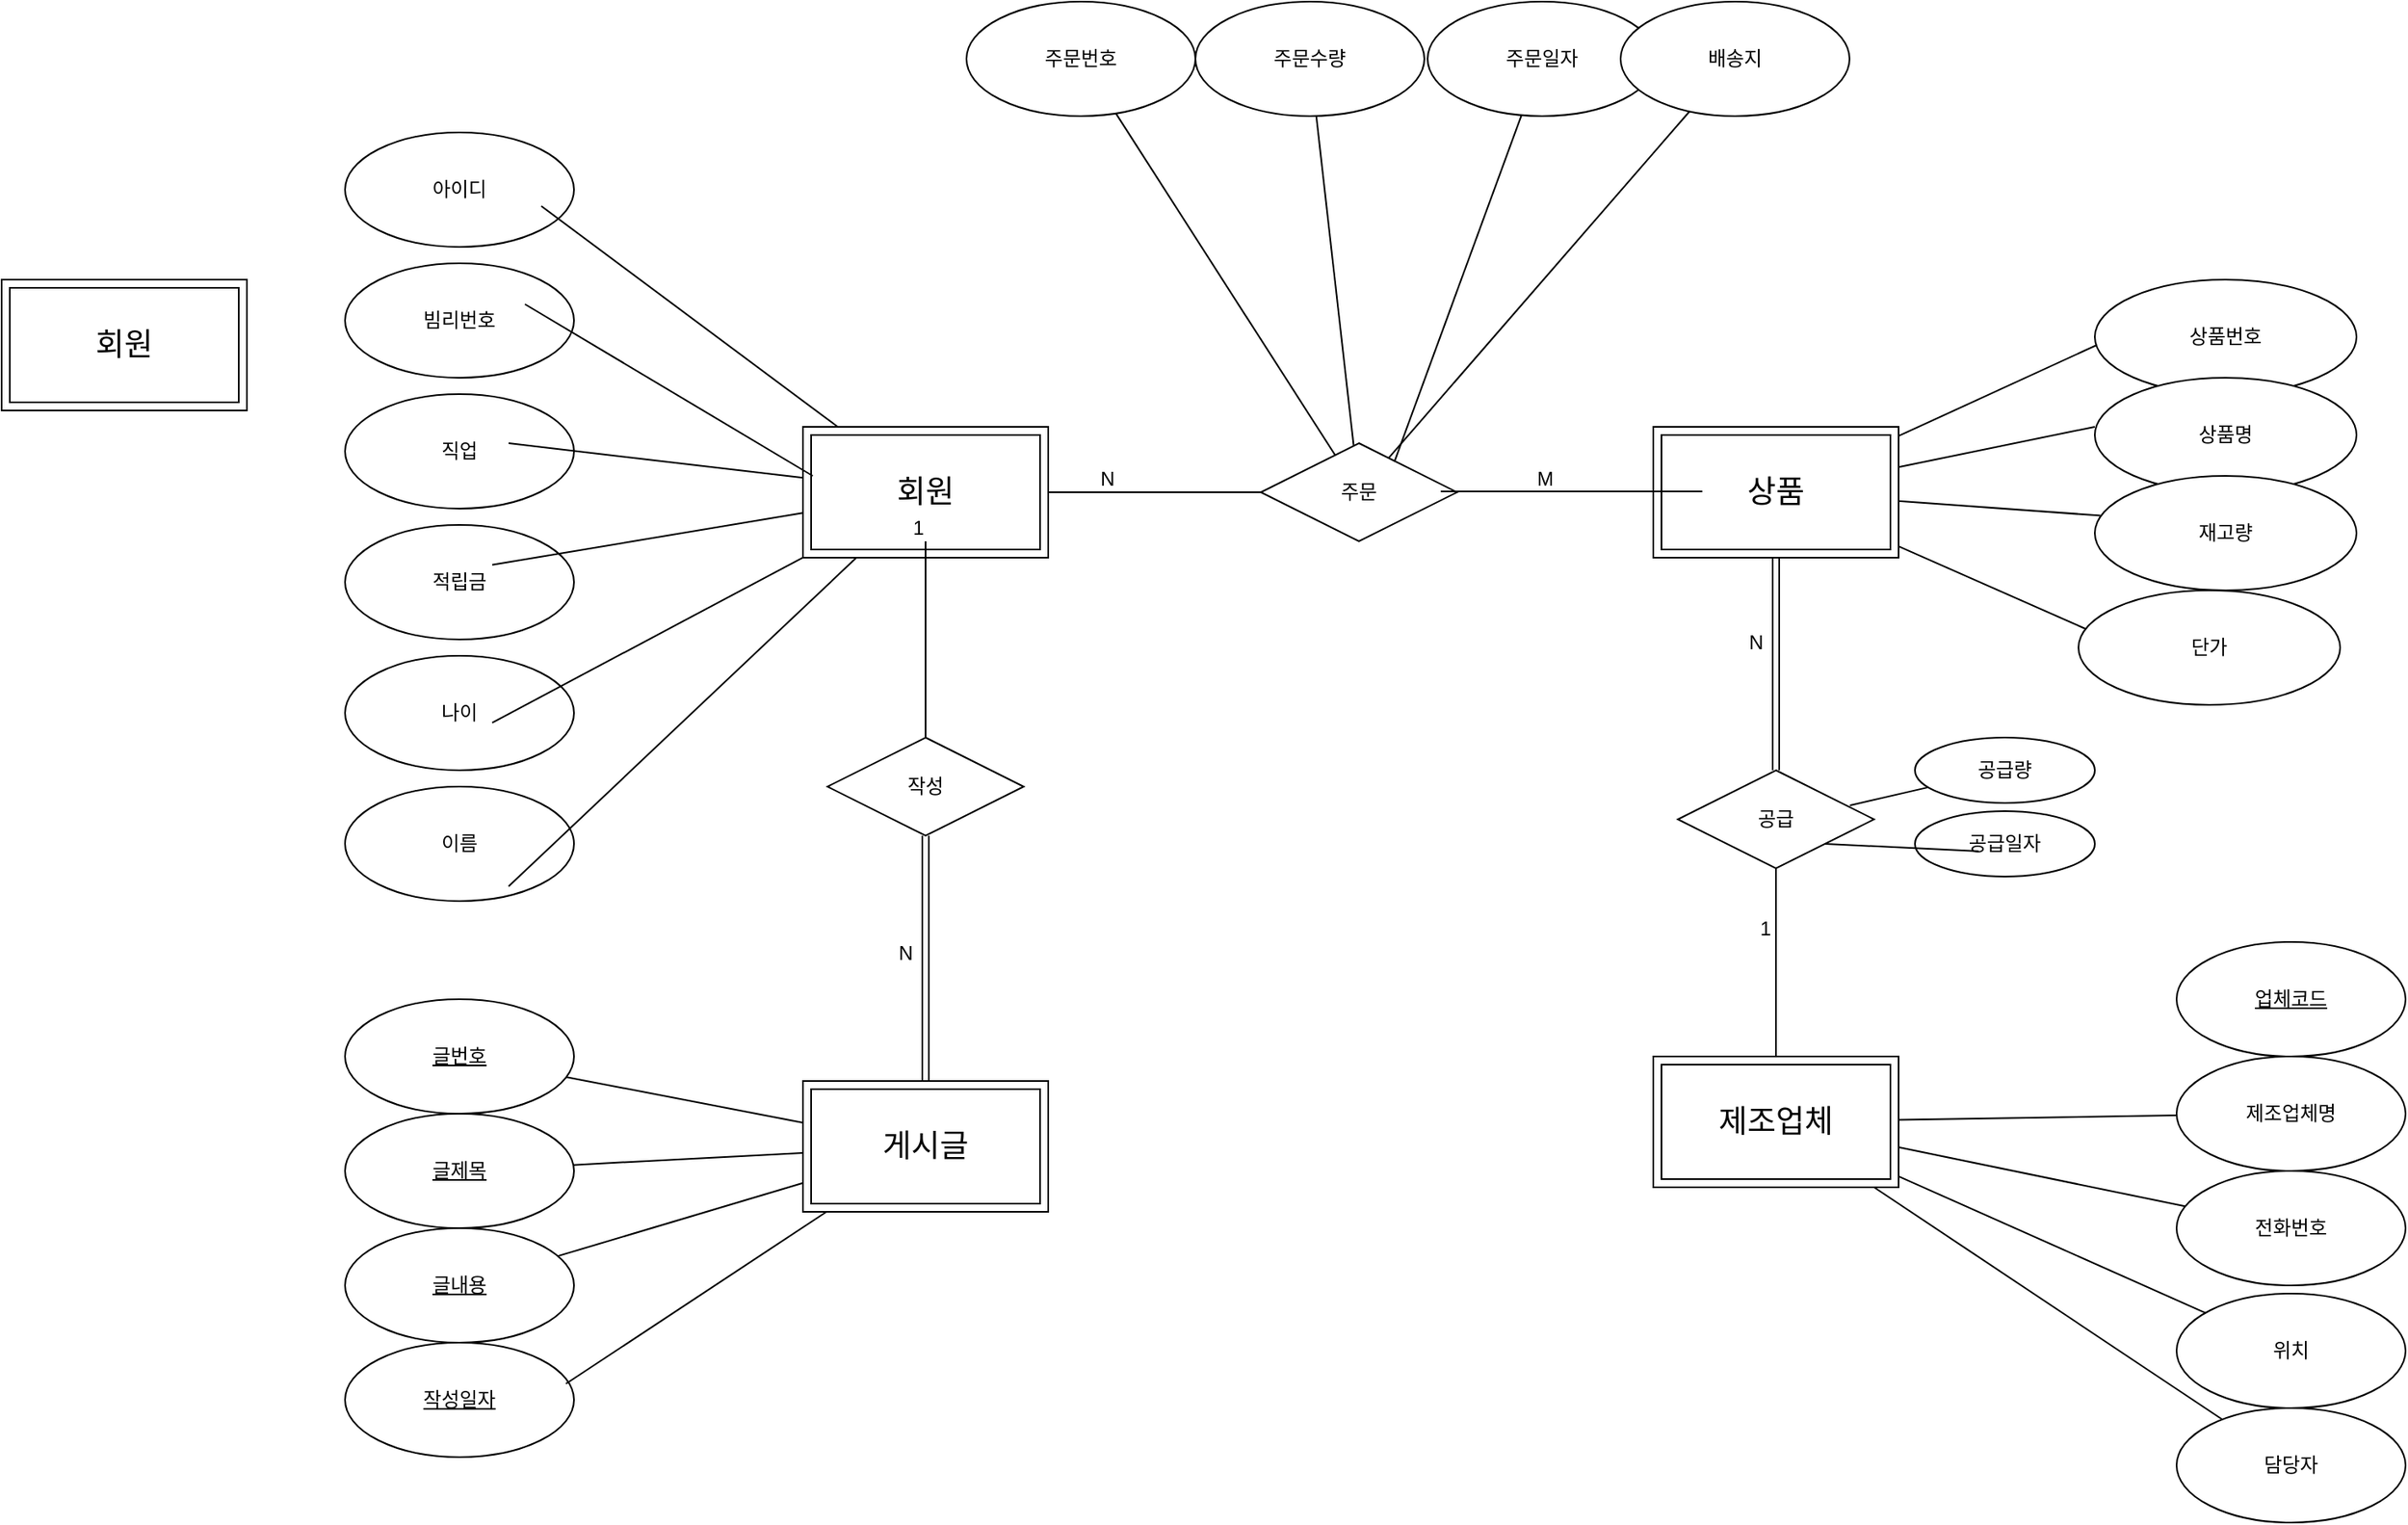 <mxfile version="23.0.2" type="github" pages="2">
  <diagram name="ERD" id="VqliikS8bwRq5gIXhK4Z">
    <mxGraphModel dx="1504" dy="2293" grid="1" gridSize="10" guides="1" tooltips="1" connect="1" arrows="1" fold="1" page="1" pageScale="1" pageWidth="827" pageHeight="1169" math="0" shadow="0">
      <root>
        <mxCell id="0" />
        <mxCell id="1" parent="0" />
        <mxCell id="z5UJz8AwhzJY6U9Kenxw-116" value="&lt;font style=&quot;font-size: 19px;&quot;&gt;회원&lt;/font&gt;" style="shape=ext;margin=3;double=1;whiteSpace=wrap;html=1;align=center;" vertex="1" parent="1">
          <mxGeometry x="190" y="200" width="150" height="80" as="geometry" />
        </mxCell>
        <mxCell id="z5UJz8AwhzJY6U9Kenxw-120" value="아이디" style="ellipse;whiteSpace=wrap;html=1;align=center;" vertex="1" parent="1">
          <mxGeometry x="-90" y="20" width="140" height="70" as="geometry" />
        </mxCell>
        <mxCell id="z5UJz8AwhzJY6U9Kenxw-121" value="빔리번호" style="ellipse;whiteSpace=wrap;html=1;align=center;" vertex="1" parent="1">
          <mxGeometry x="-90" y="100" width="140" height="70" as="geometry" />
        </mxCell>
        <mxCell id="z5UJz8AwhzJY6U9Kenxw-122" value="이름" style="ellipse;whiteSpace=wrap;html=1;align=center;" vertex="1" parent="1">
          <mxGeometry x="-90" y="420" width="140" height="70" as="geometry" />
        </mxCell>
        <mxCell id="z5UJz8AwhzJY6U9Kenxw-123" value="나이" style="ellipse;whiteSpace=wrap;html=1;align=center;" vertex="1" parent="1">
          <mxGeometry x="-90" y="340" width="140" height="70" as="geometry" />
        </mxCell>
        <mxCell id="z5UJz8AwhzJY6U9Kenxw-124" value="직업" style="ellipse;whiteSpace=wrap;html=1;align=center;" vertex="1" parent="1">
          <mxGeometry x="-90" y="180" width="140" height="70" as="geometry" />
        </mxCell>
        <mxCell id="z5UJz8AwhzJY6U9Kenxw-128" value="적립금" style="ellipse;whiteSpace=wrap;html=1;align=center;" vertex="1" parent="1">
          <mxGeometry x="-90" y="260" width="140" height="70" as="geometry" />
        </mxCell>
        <mxCell id="z5UJz8AwhzJY6U9Kenxw-134" value="" style="endArrow=none;html=1;rounded=0;" edge="1" parent="1" source="z5UJz8AwhzJY6U9Kenxw-117">
          <mxGeometry relative="1" as="geometry">
            <mxPoint x="830" y="210" as="sourcePoint" />
            <mxPoint x="992.375" y="144.871" as="targetPoint" />
          </mxGeometry>
        </mxCell>
        <mxCell id="z5UJz8AwhzJY6U9Kenxw-135" value="" style="endArrow=none;html=1;rounded=0;" edge="1" parent="1" source="z5UJz8AwhzJY6U9Kenxw-117">
          <mxGeometry relative="1" as="geometry">
            <mxPoint x="850" y="253.6" as="sourcePoint" />
            <mxPoint x="980" y="200" as="targetPoint" />
          </mxGeometry>
        </mxCell>
        <mxCell id="z5UJz8AwhzJY6U9Kenxw-136" value="" style="endArrow=none;html=1;rounded=0;" edge="1" parent="1" source="z5UJz8AwhzJY6U9Kenxw-117">
          <mxGeometry relative="1" as="geometry">
            <mxPoint x="840" y="280" as="sourcePoint" />
            <mxPoint x="983.366" y="254.277" as="targetPoint" />
          </mxGeometry>
        </mxCell>
        <mxCell id="z5UJz8AwhzJY6U9Kenxw-137" value="" style="endArrow=none;html=1;rounded=0;" edge="1" parent="1" source="z5UJz8AwhzJY6U9Kenxw-117">
          <mxGeometry relative="1" as="geometry">
            <mxPoint x="815" y="390" as="sourcePoint" />
            <mxPoint x="980" y="326" as="targetPoint" />
          </mxGeometry>
        </mxCell>
        <mxCell id="z5UJz8AwhzJY6U9Kenxw-117" value="&lt;font style=&quot;font-size: 19px;&quot;&gt;상품&lt;/font&gt;" style="shape=ext;margin=3;double=1;whiteSpace=wrap;html=1;align=center;" vertex="1" parent="1">
          <mxGeometry x="710" y="200" width="150" height="80" as="geometry" />
        </mxCell>
        <mxCell id="z5UJz8AwhzJY6U9Kenxw-139" value="&lt;font style=&quot;font-size: 19px;&quot;&gt;회원&lt;/font&gt;" style="shape=ext;margin=3;double=1;whiteSpace=wrap;html=1;align=center;" vertex="1" parent="1">
          <mxGeometry x="-300" y="110" width="150" height="80" as="geometry" />
        </mxCell>
        <mxCell id="z5UJz8AwhzJY6U9Kenxw-140" value="" style="endArrow=none;html=1;rounded=0;" edge="1" parent="1" target="z5UJz8AwhzJY6U9Kenxw-116">
          <mxGeometry relative="1" as="geometry">
            <mxPoint x="30" y="65" as="sourcePoint" />
            <mxPoint x="180" y="20" as="targetPoint" />
          </mxGeometry>
        </mxCell>
        <mxCell id="z5UJz8AwhzJY6U9Kenxw-151" value="" style="endArrow=none;html=1;rounded=0;entryX=0.04;entryY=0.375;entryDx=0;entryDy=0;entryPerimeter=0;" edge="1" parent="1" target="z5UJz8AwhzJY6U9Kenxw-116">
          <mxGeometry relative="1" as="geometry">
            <mxPoint x="20" y="125" as="sourcePoint" />
            <mxPoint x="197" y="260" as="targetPoint" />
          </mxGeometry>
        </mxCell>
        <mxCell id="z5UJz8AwhzJY6U9Kenxw-155" value="" style="endArrow=none;html=1;rounded=0;" edge="1" parent="1" target="z5UJz8AwhzJY6U9Kenxw-116">
          <mxGeometry relative="1" as="geometry">
            <mxPoint x="10" y="210" as="sourcePoint" />
            <mxPoint x="186" y="315" as="targetPoint" />
          </mxGeometry>
        </mxCell>
        <mxCell id="z5UJz8AwhzJY6U9Kenxw-156" value="" style="endArrow=none;html=1;rounded=0;" edge="1" parent="1" target="z5UJz8AwhzJY6U9Kenxw-116">
          <mxGeometry relative="1" as="geometry">
            <mxPoint y="284.41" as="sourcePoint" />
            <mxPoint x="180" y="305.41" as="targetPoint" />
          </mxGeometry>
        </mxCell>
        <mxCell id="z5UJz8AwhzJY6U9Kenxw-157" value="" style="endArrow=none;html=1;rounded=0;" edge="1" parent="1" target="z5UJz8AwhzJY6U9Kenxw-116">
          <mxGeometry relative="1" as="geometry">
            <mxPoint y="380.92" as="sourcePoint" />
            <mxPoint x="190" y="349.51" as="targetPoint" />
          </mxGeometry>
        </mxCell>
        <mxCell id="z5UJz8AwhzJY6U9Kenxw-158" value="" style="endArrow=none;html=1;rounded=0;" edge="1" parent="1" target="z5UJz8AwhzJY6U9Kenxw-116">
          <mxGeometry relative="1" as="geometry">
            <mxPoint x="10" y="481.04" as="sourcePoint" />
            <mxPoint x="200" y="380.12" as="targetPoint" />
          </mxGeometry>
        </mxCell>
        <mxCell id="z5UJz8AwhzJY6U9Kenxw-159" value="&lt;span style=&quot;font-size: 19px;&quot;&gt;제조업체&lt;/span&gt;" style="shape=ext;margin=3;double=1;whiteSpace=wrap;html=1;align=center;" vertex="1" parent="1">
          <mxGeometry x="710" y="585" width="150" height="80" as="geometry" />
        </mxCell>
        <mxCell id="z5UJz8AwhzJY6U9Kenxw-164" value="제조업체명" style="ellipse;whiteSpace=wrap;html=1;align=center;" vertex="1" parent="1">
          <mxGeometry x="1030" y="585" width="140" height="70" as="geometry" />
        </mxCell>
        <mxCell id="z5UJz8AwhzJY6U9Kenxw-165" value="전화번호" style="ellipse;whiteSpace=wrap;html=1;align=center;" vertex="1" parent="1">
          <mxGeometry x="1030" y="655" width="140" height="70" as="geometry" />
        </mxCell>
        <mxCell id="z5UJz8AwhzJY6U9Kenxw-166" value="위치&lt;br&gt;" style="ellipse;whiteSpace=wrap;html=1;align=center;" vertex="1" parent="1">
          <mxGeometry x="1030" y="730" width="140" height="70" as="geometry" />
        </mxCell>
        <mxCell id="z5UJz8AwhzJY6U9Kenxw-167" value="담당자&lt;br&gt;" style="ellipse;whiteSpace=wrap;html=1;align=center;" vertex="1" parent="1">
          <mxGeometry x="1030" y="800" width="140" height="70" as="geometry" />
        </mxCell>
        <mxCell id="z5UJz8AwhzJY6U9Kenxw-168" value="글번호" style="ellipse;whiteSpace=wrap;html=1;align=center;fontStyle=4;" vertex="1" parent="1">
          <mxGeometry x="-90" y="550" width="140" height="70" as="geometry" />
        </mxCell>
        <mxCell id="z5UJz8AwhzJY6U9Kenxw-169" value="글제목" style="ellipse;whiteSpace=wrap;html=1;align=center;fontStyle=4;" vertex="1" parent="1">
          <mxGeometry x="-90" y="620" width="140" height="70" as="geometry" />
        </mxCell>
        <mxCell id="z5UJz8AwhzJY6U9Kenxw-170" value="글내용" style="ellipse;whiteSpace=wrap;html=1;align=center;fontStyle=4;" vertex="1" parent="1">
          <mxGeometry x="-90" y="690" width="140" height="70" as="geometry" />
        </mxCell>
        <mxCell id="z5UJz8AwhzJY6U9Kenxw-171" value="작성일자" style="ellipse;whiteSpace=wrap;html=1;align=center;fontStyle=4;" vertex="1" parent="1">
          <mxGeometry x="-90" y="760" width="140" height="70" as="geometry" />
        </mxCell>
        <mxCell id="z5UJz8AwhzJY6U9Kenxw-172" value="" style="endArrow=none;html=1;rounded=0;" edge="1" parent="1" source="z5UJz8AwhzJY6U9Kenxw-162" target="z5UJz8AwhzJY6U9Kenxw-168">
          <mxGeometry relative="1" as="geometry">
            <mxPoint x="350" y="660" as="sourcePoint" />
            <mxPoint x="510" y="660" as="targetPoint" />
          </mxGeometry>
        </mxCell>
        <mxCell id="z5UJz8AwhzJY6U9Kenxw-173" value="" style="endArrow=none;html=1;rounded=0;" edge="1" parent="1" source="z5UJz8AwhzJY6U9Kenxw-162" target="z5UJz8AwhzJY6U9Kenxw-169">
          <mxGeometry relative="1" as="geometry">
            <mxPoint x="350" y="689.24" as="sourcePoint" />
            <mxPoint x="533" y="590.24" as="targetPoint" />
          </mxGeometry>
        </mxCell>
        <mxCell id="z5UJz8AwhzJY6U9Kenxw-174" value="" style="endArrow=none;html=1;rounded=0;" edge="1" parent="1" source="z5UJz8AwhzJY6U9Kenxw-162" target="z5UJz8AwhzJY6U9Kenxw-170">
          <mxGeometry relative="1" as="geometry">
            <mxPoint x="360" y="680" as="sourcePoint" />
            <mxPoint x="520" y="680" as="targetPoint" />
          </mxGeometry>
        </mxCell>
        <mxCell id="z5UJz8AwhzJY6U9Kenxw-175" value="" style="endArrow=none;html=1;rounded=0;entryX=0.965;entryY=0.359;entryDx=0;entryDy=0;entryPerimeter=0;" edge="1" parent="1" source="z5UJz8AwhzJY6U9Kenxw-162" target="z5UJz8AwhzJY6U9Kenxw-171">
          <mxGeometry relative="1" as="geometry">
            <mxPoint x="360" y="690" as="sourcePoint" />
            <mxPoint x="530" y="740" as="targetPoint" />
          </mxGeometry>
        </mxCell>
        <mxCell id="z5UJz8AwhzJY6U9Kenxw-162" value="&lt;span style=&quot;font-size: 19px;&quot;&gt;게시글&lt;/span&gt;" style="shape=ext;margin=3;double=1;whiteSpace=wrap;html=1;align=center;" vertex="1" parent="1">
          <mxGeometry x="190" y="600" width="150" height="80" as="geometry" />
        </mxCell>
        <mxCell id="z5UJz8AwhzJY6U9Kenxw-177" value="" style="endArrow=none;html=1;rounded=0;" edge="1" parent="1" source="z5UJz8AwhzJY6U9Kenxw-164" target="z5UJz8AwhzJY6U9Kenxw-159">
          <mxGeometry relative="1" as="geometry">
            <mxPoint x="548" y="610" as="sourcePoint" />
            <mxPoint x="708" y="610" as="targetPoint" />
          </mxGeometry>
        </mxCell>
        <mxCell id="z5UJz8AwhzJY6U9Kenxw-178" value="" style="endArrow=none;html=1;rounded=0;" edge="1" parent="1" source="z5UJz8AwhzJY6U9Kenxw-165" target="z5UJz8AwhzJY6U9Kenxw-159">
          <mxGeometry relative="1" as="geometry">
            <mxPoint x="548" y="670" as="sourcePoint" />
            <mxPoint x="708" y="704" as="targetPoint" />
          </mxGeometry>
        </mxCell>
        <mxCell id="z5UJz8AwhzJY6U9Kenxw-179" value="" style="endArrow=none;html=1;rounded=0;" edge="1" parent="1" source="z5UJz8AwhzJY6U9Kenxw-166" target="z5UJz8AwhzJY6U9Kenxw-159">
          <mxGeometry relative="1" as="geometry">
            <mxPoint x="538" y="736" as="sourcePoint" />
            <mxPoint x="698" y="770" as="targetPoint" />
          </mxGeometry>
        </mxCell>
        <mxCell id="z5UJz8AwhzJY6U9Kenxw-180" value="" style="endArrow=none;html=1;rounded=0;" edge="1" parent="1" source="z5UJz8AwhzJY6U9Kenxw-167" target="z5UJz8AwhzJY6U9Kenxw-159">
          <mxGeometry relative="1" as="geometry">
            <mxPoint x="538" y="808" as="sourcePoint" />
            <mxPoint x="698" y="842" as="targetPoint" />
          </mxGeometry>
        </mxCell>
        <mxCell id="z5UJz8AwhzJY6U9Kenxw-185" value="업체코드" style="ellipse;whiteSpace=wrap;html=1;align=center;fontStyle=4;" vertex="1" parent="1">
          <mxGeometry x="1030" y="515" width="140" height="70" as="geometry" />
        </mxCell>
        <mxCell id="z5UJz8AwhzJY6U9Kenxw-186" value="상품번호" style="ellipse;whiteSpace=wrap;html=1;align=center;" vertex="1" parent="1">
          <mxGeometry x="980" y="110" width="160" height="70" as="geometry" />
        </mxCell>
        <mxCell id="z5UJz8AwhzJY6U9Kenxw-187" value="상품명" style="ellipse;whiteSpace=wrap;html=1;align=center;" vertex="1" parent="1">
          <mxGeometry x="980" y="170" width="160" height="70" as="geometry" />
        </mxCell>
        <mxCell id="z5UJz8AwhzJY6U9Kenxw-188" value="재고량" style="ellipse;whiteSpace=wrap;html=1;align=center;" vertex="1" parent="1">
          <mxGeometry x="980" y="230" width="160" height="70" as="geometry" />
        </mxCell>
        <mxCell id="z5UJz8AwhzJY6U9Kenxw-189" value="단가&lt;br&gt;" style="ellipse;whiteSpace=wrap;html=1;align=center;" vertex="1" parent="1">
          <mxGeometry x="970" y="300" width="160" height="70" as="geometry" />
        </mxCell>
        <mxCell id="z5UJz8AwhzJY6U9Kenxw-190" value="주문" style="shape=rhombus;perimeter=rhombusPerimeter;whiteSpace=wrap;html=1;align=center;" vertex="1" parent="1">
          <mxGeometry x="470" y="210" width="120" height="60" as="geometry" />
        </mxCell>
        <mxCell id="z5UJz8AwhzJY6U9Kenxw-197" value="" style="endArrow=none;html=1;rounded=0;" edge="1" parent="1">
          <mxGeometry relative="1" as="geometry">
            <mxPoint x="580" y="239.47" as="sourcePoint" />
            <mxPoint x="740" y="239.47" as="targetPoint" />
          </mxGeometry>
        </mxCell>
        <mxCell id="z5UJz8AwhzJY6U9Kenxw-198" value="M" style="resizable=0;html=1;whiteSpace=wrap;align=right;verticalAlign=bottom;" connectable="0" vertex="1" parent="z5UJz8AwhzJY6U9Kenxw-197">
          <mxGeometry x="1" relative="1" as="geometry">
            <mxPoint x="-90" y="1" as="offset" />
          </mxGeometry>
        </mxCell>
        <mxCell id="z5UJz8AwhzJY6U9Kenxw-199" value="" style="endArrow=none;html=1;rounded=0;" edge="1" parent="1" target="z5UJz8AwhzJY6U9Kenxw-190">
          <mxGeometry relative="1" as="geometry">
            <mxPoint x="340" y="240" as="sourcePoint" />
            <mxPoint x="500" y="240" as="targetPoint" />
          </mxGeometry>
        </mxCell>
        <mxCell id="z5UJz8AwhzJY6U9Kenxw-200" value="N" style="resizable=0;html=1;whiteSpace=wrap;align=left;verticalAlign=bottom;" connectable="0" vertex="1" parent="z5UJz8AwhzJY6U9Kenxw-199">
          <mxGeometry x="-1" relative="1" as="geometry">
            <mxPoint x="30" as="offset" />
          </mxGeometry>
        </mxCell>
        <mxCell id="z5UJz8AwhzJY6U9Kenxw-204" value="공급" style="shape=rhombus;perimeter=rhombusPerimeter;whiteSpace=wrap;html=1;align=center;" vertex="1" parent="1">
          <mxGeometry x="725" y="410" width="120" height="60" as="geometry" />
        </mxCell>
        <mxCell id="z5UJz8AwhzJY6U9Kenxw-209" value="" style="endArrow=none;html=1;rounded=0;entryX=0.5;entryY=0;entryDx=0;entryDy=0;exitX=0.5;exitY=1;exitDx=0;exitDy=0;" edge="1" parent="1" source="z5UJz8AwhzJY6U9Kenxw-204" target="z5UJz8AwhzJY6U9Kenxw-159">
          <mxGeometry relative="1" as="geometry">
            <mxPoint x="730" y="510" as="sourcePoint" />
            <mxPoint x="890" y="510" as="targetPoint" />
          </mxGeometry>
        </mxCell>
        <mxCell id="z5UJz8AwhzJY6U9Kenxw-210" value="1" style="resizable=0;html=1;whiteSpace=wrap;align=right;verticalAlign=bottom;" connectable="0" vertex="1" parent="z5UJz8AwhzJY6U9Kenxw-209">
          <mxGeometry x="1" relative="1" as="geometry">
            <mxPoint x="-2" y="-70" as="offset" />
          </mxGeometry>
        </mxCell>
        <mxCell id="z5UJz8AwhzJY6U9Kenxw-211" value="공급량" style="ellipse;whiteSpace=wrap;html=1;align=center;" vertex="1" parent="1">
          <mxGeometry x="870" y="390" width="110" height="40" as="geometry" />
        </mxCell>
        <mxCell id="z5UJz8AwhzJY6U9Kenxw-213" value="공급일자" style="ellipse;whiteSpace=wrap;html=1;align=center;" vertex="1" parent="1">
          <mxGeometry x="870" y="435" width="110" height="40" as="geometry" />
        </mxCell>
        <mxCell id="z5UJz8AwhzJY6U9Kenxw-215" value="" style="endArrow=none;html=1;rounded=0;exitX=0.877;exitY=0.358;exitDx=0;exitDy=0;exitPerimeter=0;" edge="1" parent="1" source="z5UJz8AwhzJY6U9Kenxw-204" target="z5UJz8AwhzJY6U9Kenxw-211">
          <mxGeometry relative="1" as="geometry">
            <mxPoint x="810" y="428.46" as="sourcePoint" />
            <mxPoint x="970" y="428.46" as="targetPoint" />
          </mxGeometry>
        </mxCell>
        <mxCell id="z5UJz8AwhzJY6U9Kenxw-216" value="" style="endArrow=none;html=1;rounded=0;exitX=1;exitY=1;exitDx=0;exitDy=0;" edge="1" parent="1" source="z5UJz8AwhzJY6U9Kenxw-204">
          <mxGeometry relative="1" as="geometry">
            <mxPoint x="845" y="470" as="sourcePoint" />
            <mxPoint x="909" y="459.54" as="targetPoint" />
          </mxGeometry>
        </mxCell>
        <mxCell id="z5UJz8AwhzJY6U9Kenxw-217" value="주문번호" style="ellipse;whiteSpace=wrap;html=1;align=center;" vertex="1" parent="1">
          <mxGeometry x="290" y="-60" width="140" height="70" as="geometry" />
        </mxCell>
        <mxCell id="z5UJz8AwhzJY6U9Kenxw-218" value="주문일자" style="ellipse;whiteSpace=wrap;html=1;align=center;" vertex="1" parent="1">
          <mxGeometry x="572" y="-60" width="140" height="70" as="geometry" />
        </mxCell>
        <mxCell id="z5UJz8AwhzJY6U9Kenxw-219" value="주문수량" style="ellipse;whiteSpace=wrap;html=1;align=center;" vertex="1" parent="1">
          <mxGeometry x="430" y="-60" width="140" height="70" as="geometry" />
        </mxCell>
        <mxCell id="z5UJz8AwhzJY6U9Kenxw-220" value="배송지" style="ellipse;whiteSpace=wrap;html=1;align=center;" vertex="1" parent="1">
          <mxGeometry x="690" y="-60" width="140" height="70" as="geometry" />
        </mxCell>
        <mxCell id="z5UJz8AwhzJY6U9Kenxw-221" value="작성" style="shape=rhombus;perimeter=rhombusPerimeter;whiteSpace=wrap;html=1;align=center;" vertex="1" parent="1">
          <mxGeometry x="205" y="390" width="120" height="60" as="geometry" />
        </mxCell>
        <mxCell id="z5UJz8AwhzJY6U9Kenxw-222" value="" style="endArrow=none;html=1;rounded=0;exitX=0.5;exitY=0;exitDx=0;exitDy=0;" edge="1" parent="1" source="z5UJz8AwhzJY6U9Kenxw-221">
          <mxGeometry relative="1" as="geometry">
            <mxPoint x="230" y="350" as="sourcePoint" />
            <mxPoint x="265" y="270" as="targetPoint" />
          </mxGeometry>
        </mxCell>
        <mxCell id="z5UJz8AwhzJY6U9Kenxw-223" value="1" style="resizable=0;html=1;whiteSpace=wrap;align=right;verticalAlign=bottom;" connectable="0" vertex="1" parent="z5UJz8AwhzJY6U9Kenxw-222">
          <mxGeometry x="1" relative="1" as="geometry" />
        </mxCell>
        <mxCell id="z5UJz8AwhzJY6U9Kenxw-226" value="" style="endArrow=none;html=1;rounded=0;" edge="1" parent="1" source="z5UJz8AwhzJY6U9Kenxw-217" target="z5UJz8AwhzJY6U9Kenxw-190">
          <mxGeometry relative="1" as="geometry">
            <mxPoint x="370" y="100" as="sourcePoint" />
            <mxPoint x="530" y="100" as="targetPoint" />
          </mxGeometry>
        </mxCell>
        <mxCell id="z5UJz8AwhzJY6U9Kenxw-227" value="" style="endArrow=none;html=1;rounded=0;" edge="1" parent="1" source="z5UJz8AwhzJY6U9Kenxw-219" target="z5UJz8AwhzJY6U9Kenxw-190">
          <mxGeometry relative="1" as="geometry">
            <mxPoint x="469.69" y="-19.29" as="sourcePoint" />
            <mxPoint x="603.69" y="189.71" as="targetPoint" />
          </mxGeometry>
        </mxCell>
        <mxCell id="z5UJz8AwhzJY6U9Kenxw-228" value="" style="endArrow=none;html=1;rounded=0;" edge="1" parent="1" source="z5UJz8AwhzJY6U9Kenxw-220" target="z5UJz8AwhzJY6U9Kenxw-190">
          <mxGeometry relative="1" as="geometry">
            <mxPoint x="770" y="90" as="sourcePoint" />
            <mxPoint x="579.25" y="235.46" as="targetPoint" />
          </mxGeometry>
        </mxCell>
        <mxCell id="z5UJz8AwhzJY6U9Kenxw-229" value="" style="endArrow=none;html=1;rounded=0;entryX=0.681;entryY=0.188;entryDx=0;entryDy=0;entryPerimeter=0;" edge="1" parent="1" source="z5UJz8AwhzJY6U9Kenxw-218" target="z5UJz8AwhzJY6U9Kenxw-190">
          <mxGeometry relative="1" as="geometry">
            <mxPoint x="689.9" y="-0.07" as="sourcePoint" />
            <mxPoint x="532.15" y="227.39" as="targetPoint" />
          </mxGeometry>
        </mxCell>
        <mxCell id="AXWyT_vALyjWlIUTsa4c-1" value="" style="shape=link;html=1;rounded=0;" edge="1" parent="1" source="z5UJz8AwhzJY6U9Kenxw-117" target="z5UJz8AwhzJY6U9Kenxw-204">
          <mxGeometry relative="1" as="geometry">
            <mxPoint x="650" y="330" as="sourcePoint" />
            <mxPoint x="810" y="330" as="targetPoint" />
          </mxGeometry>
        </mxCell>
        <mxCell id="AXWyT_vALyjWlIUTsa4c-2" value="N&amp;nbsp;&amp;nbsp;" style="resizable=0;html=1;whiteSpace=wrap;align=right;verticalAlign=bottom;" connectable="0" vertex="1" parent="AXWyT_vALyjWlIUTsa4c-1">
          <mxGeometry x="1" relative="1" as="geometry">
            <mxPoint y="-70" as="offset" />
          </mxGeometry>
        </mxCell>
        <mxCell id="AXWyT_vALyjWlIUTsa4c-5" value="" style="shape=link;html=1;rounded=0;" edge="1" parent="1" source="z5UJz8AwhzJY6U9Kenxw-221" target="z5UJz8AwhzJY6U9Kenxw-162">
          <mxGeometry relative="1" as="geometry">
            <mxPoint x="263.89" y="455" as="sourcePoint" />
            <mxPoint x="263.89" y="585" as="targetPoint" />
          </mxGeometry>
        </mxCell>
        <mxCell id="AXWyT_vALyjWlIUTsa4c-6" value="N&amp;nbsp;&amp;nbsp;" style="resizable=0;html=1;whiteSpace=wrap;align=right;verticalAlign=bottom;" connectable="0" vertex="1" parent="AXWyT_vALyjWlIUTsa4c-5">
          <mxGeometry x="1" relative="1" as="geometry">
            <mxPoint y="-70" as="offset" />
          </mxGeometry>
        </mxCell>
      </root>
    </mxGraphModel>
  </diagram>
  <diagram id="86u1CYUVSL2FYfkxUjRs" name="릴레이션">
    <mxGraphModel dx="271" dy="450" grid="1" gridSize="10" guides="1" tooltips="1" connect="1" arrows="1" fold="1" page="1" pageScale="1" pageWidth="827" pageHeight="1169" math="0" shadow="0">
      <root>
        <mxCell id="0" />
        <mxCell id="1" parent="0" />
        <mxCell id="Q_QRuEn9IKRpSnl8Glsq-1" value="회원" style="shape=table;startSize=30;container=1;collapsible=1;childLayout=tableLayout;fixedRows=1;rowLines=0;fontStyle=1;align=center;resizeLast=1;html=1;whiteSpace=wrap;" vertex="1" parent="1">
          <mxGeometry x="120" y="210" width="180" height="240" as="geometry" />
        </mxCell>
        <mxCell id="Q_QRuEn9IKRpSnl8Glsq-2" value="" style="shape=tableRow;horizontal=0;startSize=0;swimlaneHead=0;swimlaneBody=0;fillColor=none;collapsible=0;dropTarget=0;points=[[0,0.5],[1,0.5]];portConstraint=eastwest;top=0;left=0;right=0;bottom=0;html=1;" vertex="1" parent="Q_QRuEn9IKRpSnl8Glsq-1">
          <mxGeometry y="30" width="180" height="30" as="geometry" />
        </mxCell>
        <mxCell id="Q_QRuEn9IKRpSnl8Glsq-3" value="PK" style="shape=partialRectangle;connectable=0;fillColor=none;top=0;left=0;bottom=0;right=0;fontStyle=1;overflow=hidden;html=1;whiteSpace=wrap;" vertex="1" parent="Q_QRuEn9IKRpSnl8Glsq-2">
          <mxGeometry width="60" height="30" as="geometry">
            <mxRectangle width="60" height="30" as="alternateBounds" />
          </mxGeometry>
        </mxCell>
        <mxCell id="Q_QRuEn9IKRpSnl8Glsq-4" value="아이디" style="shape=partialRectangle;connectable=0;fillColor=none;top=0;left=0;bottom=0;right=0;align=left;spacingLeft=6;fontStyle=5;overflow=hidden;html=1;whiteSpace=wrap;" vertex="1" parent="Q_QRuEn9IKRpSnl8Glsq-2">
          <mxGeometry x="60" width="120" height="30" as="geometry">
            <mxRectangle width="120" height="30" as="alternateBounds" />
          </mxGeometry>
        </mxCell>
        <mxCell id="Q_QRuEn9IKRpSnl8Glsq-8" value="" style="shape=tableRow;horizontal=0;startSize=0;swimlaneHead=0;swimlaneBody=0;fillColor=none;collapsible=0;dropTarget=0;points=[[0,0.5],[1,0.5]];portConstraint=eastwest;top=0;left=0;right=0;bottom=0;html=1;" vertex="1" parent="Q_QRuEn9IKRpSnl8Glsq-1">
          <mxGeometry y="60" width="180" height="30" as="geometry" />
        </mxCell>
        <mxCell id="Q_QRuEn9IKRpSnl8Glsq-9" value="" style="shape=partialRectangle;connectable=0;fillColor=none;top=0;left=0;bottom=0;right=0;editable=1;overflow=hidden;html=1;whiteSpace=wrap;" vertex="1" parent="Q_QRuEn9IKRpSnl8Glsq-8">
          <mxGeometry width="60" height="30" as="geometry">
            <mxRectangle width="60" height="30" as="alternateBounds" />
          </mxGeometry>
        </mxCell>
        <mxCell id="Q_QRuEn9IKRpSnl8Glsq-10" value="비밀번호" style="shape=partialRectangle;connectable=0;fillColor=none;top=0;left=0;bottom=0;right=0;align=left;spacingLeft=6;overflow=hidden;html=1;whiteSpace=wrap;" vertex="1" parent="Q_QRuEn9IKRpSnl8Glsq-8">
          <mxGeometry x="60" width="120" height="30" as="geometry">
            <mxRectangle width="120" height="30" as="alternateBounds" />
          </mxGeometry>
        </mxCell>
        <mxCell id="Q_QRuEn9IKRpSnl8Glsq-11" value="" style="shape=tableRow;horizontal=0;startSize=0;swimlaneHead=0;swimlaneBody=0;fillColor=none;collapsible=0;dropTarget=0;points=[[0,0.5],[1,0.5]];portConstraint=eastwest;top=0;left=0;right=0;bottom=0;html=1;" vertex="1" parent="Q_QRuEn9IKRpSnl8Glsq-1">
          <mxGeometry y="90" width="180" height="30" as="geometry" />
        </mxCell>
        <mxCell id="Q_QRuEn9IKRpSnl8Glsq-12" value="" style="shape=partialRectangle;connectable=0;fillColor=none;top=0;left=0;bottom=0;right=0;editable=1;overflow=hidden;html=1;whiteSpace=wrap;" vertex="1" parent="Q_QRuEn9IKRpSnl8Glsq-11">
          <mxGeometry width="60" height="30" as="geometry">
            <mxRectangle width="60" height="30" as="alternateBounds" />
          </mxGeometry>
        </mxCell>
        <mxCell id="Q_QRuEn9IKRpSnl8Glsq-13" value="이름" style="shape=partialRectangle;connectable=0;fillColor=none;top=0;left=0;bottom=0;right=0;align=left;spacingLeft=6;overflow=hidden;html=1;whiteSpace=wrap;" vertex="1" parent="Q_QRuEn9IKRpSnl8Glsq-11">
          <mxGeometry x="60" width="120" height="30" as="geometry">
            <mxRectangle width="120" height="30" as="alternateBounds" />
          </mxGeometry>
        </mxCell>
        <mxCell id="Q_QRuEn9IKRpSnl8Glsq-14" value="" style="shape=tableRow;horizontal=0;startSize=0;swimlaneHead=0;swimlaneBody=0;fillColor=none;collapsible=0;dropTarget=0;points=[[0,0.5],[1,0.5]];portConstraint=eastwest;top=0;left=0;right=0;bottom=0;html=1;" vertex="1" parent="Q_QRuEn9IKRpSnl8Glsq-1">
          <mxGeometry y="120" width="180" height="30" as="geometry" />
        </mxCell>
        <mxCell id="Q_QRuEn9IKRpSnl8Glsq-15" value="" style="shape=partialRectangle;connectable=0;fillColor=none;top=0;left=0;bottom=0;right=0;editable=1;overflow=hidden;html=1;whiteSpace=wrap;" vertex="1" parent="Q_QRuEn9IKRpSnl8Glsq-14">
          <mxGeometry width="60" height="30" as="geometry">
            <mxRectangle width="60" height="30" as="alternateBounds" />
          </mxGeometry>
        </mxCell>
        <mxCell id="Q_QRuEn9IKRpSnl8Glsq-16" value="나이" style="shape=partialRectangle;connectable=0;fillColor=none;top=0;left=0;bottom=0;right=0;align=left;spacingLeft=6;overflow=hidden;html=1;whiteSpace=wrap;" vertex="1" parent="Q_QRuEn9IKRpSnl8Glsq-14">
          <mxGeometry x="60" width="120" height="30" as="geometry">
            <mxRectangle width="120" height="30" as="alternateBounds" />
          </mxGeometry>
        </mxCell>
        <mxCell id="Q_QRuEn9IKRpSnl8Glsq-17" value="" style="shape=tableRow;horizontal=0;startSize=0;swimlaneHead=0;swimlaneBody=0;fillColor=none;collapsible=0;dropTarget=0;points=[[0,0.5],[1,0.5]];portConstraint=eastwest;top=0;left=0;right=0;bottom=0;html=1;" vertex="1" parent="Q_QRuEn9IKRpSnl8Glsq-1">
          <mxGeometry y="150" width="180" height="30" as="geometry" />
        </mxCell>
        <mxCell id="Q_QRuEn9IKRpSnl8Glsq-18" value="" style="shape=partialRectangle;connectable=0;fillColor=none;top=0;left=0;bottom=0;right=0;editable=1;overflow=hidden;html=1;whiteSpace=wrap;" vertex="1" parent="Q_QRuEn9IKRpSnl8Glsq-17">
          <mxGeometry width="60" height="30" as="geometry">
            <mxRectangle width="60" height="30" as="alternateBounds" />
          </mxGeometry>
        </mxCell>
        <mxCell id="Q_QRuEn9IKRpSnl8Glsq-19" value="직업" style="shape=partialRectangle;connectable=0;fillColor=none;top=0;left=0;bottom=0;right=0;align=left;spacingLeft=6;overflow=hidden;html=1;whiteSpace=wrap;" vertex="1" parent="Q_QRuEn9IKRpSnl8Glsq-17">
          <mxGeometry x="60" width="120" height="30" as="geometry">
            <mxRectangle width="120" height="30" as="alternateBounds" />
          </mxGeometry>
        </mxCell>
        <mxCell id="Q_QRuEn9IKRpSnl8Glsq-20" value="" style="shape=tableRow;horizontal=0;startSize=0;swimlaneHead=0;swimlaneBody=0;fillColor=none;collapsible=0;dropTarget=0;points=[[0,0.5],[1,0.5]];portConstraint=eastwest;top=0;left=0;right=0;bottom=0;html=1;" vertex="1" parent="Q_QRuEn9IKRpSnl8Glsq-1">
          <mxGeometry y="180" width="180" height="30" as="geometry" />
        </mxCell>
        <mxCell id="Q_QRuEn9IKRpSnl8Glsq-21" value="" style="shape=partialRectangle;connectable=0;fillColor=none;top=0;left=0;bottom=0;right=0;editable=1;overflow=hidden;html=1;whiteSpace=wrap;" vertex="1" parent="Q_QRuEn9IKRpSnl8Glsq-20">
          <mxGeometry width="60" height="30" as="geometry">
            <mxRectangle width="60" height="30" as="alternateBounds" />
          </mxGeometry>
        </mxCell>
        <mxCell id="Q_QRuEn9IKRpSnl8Glsq-22" value="등급" style="shape=partialRectangle;connectable=0;fillColor=none;top=0;left=0;bottom=0;right=0;align=left;spacingLeft=6;overflow=hidden;html=1;whiteSpace=wrap;" vertex="1" parent="Q_QRuEn9IKRpSnl8Glsq-20">
          <mxGeometry x="60" width="120" height="30" as="geometry">
            <mxRectangle width="120" height="30" as="alternateBounds" />
          </mxGeometry>
        </mxCell>
        <mxCell id="Q_QRuEn9IKRpSnl8Glsq-23" value="" style="shape=tableRow;horizontal=0;startSize=0;swimlaneHead=0;swimlaneBody=0;fillColor=none;collapsible=0;dropTarget=0;points=[[0,0.5],[1,0.5]];portConstraint=eastwest;top=0;left=0;right=0;bottom=0;html=1;" vertex="1" parent="Q_QRuEn9IKRpSnl8Glsq-1">
          <mxGeometry y="210" width="180" height="30" as="geometry" />
        </mxCell>
        <mxCell id="Q_QRuEn9IKRpSnl8Glsq-24" value="" style="shape=partialRectangle;connectable=0;fillColor=none;top=0;left=0;bottom=0;right=0;editable=1;overflow=hidden;html=1;whiteSpace=wrap;" vertex="1" parent="Q_QRuEn9IKRpSnl8Glsq-23">
          <mxGeometry width="60" height="30" as="geometry">
            <mxRectangle width="60" height="30" as="alternateBounds" />
          </mxGeometry>
        </mxCell>
        <mxCell id="Q_QRuEn9IKRpSnl8Glsq-25" value="적립금" style="shape=partialRectangle;connectable=0;fillColor=none;top=0;left=0;bottom=0;right=0;align=left;spacingLeft=6;overflow=hidden;html=1;whiteSpace=wrap;" vertex="1" parent="Q_QRuEn9IKRpSnl8Glsq-23">
          <mxGeometry x="60" width="120" height="30" as="geometry">
            <mxRectangle width="120" height="30" as="alternateBounds" />
          </mxGeometry>
        </mxCell>
        <mxCell id="Q_QRuEn9IKRpSnl8Glsq-48" value="게시글" style="shape=table;startSize=30;container=1;collapsible=1;childLayout=tableLayout;fixedRows=1;rowLines=0;fontStyle=1;align=center;resizeLast=1;html=1;whiteSpace=wrap;" vertex="1" parent="1">
          <mxGeometry x="570" y="240" width="180" height="180" as="geometry" />
        </mxCell>
        <mxCell id="Q_QRuEn9IKRpSnl8Glsq-49" value="" style="shape=tableRow;horizontal=0;startSize=0;swimlaneHead=0;swimlaneBody=0;fillColor=none;collapsible=0;dropTarget=0;points=[[0,0.5],[1,0.5]];portConstraint=eastwest;top=0;left=0;right=0;bottom=0;html=1;" vertex="1" parent="Q_QRuEn9IKRpSnl8Glsq-48">
          <mxGeometry y="30" width="180" height="30" as="geometry" />
        </mxCell>
        <mxCell id="Q_QRuEn9IKRpSnl8Glsq-50" value="PK" style="shape=partialRectangle;connectable=0;fillColor=none;top=0;left=0;bottom=0;right=0;fontStyle=1;overflow=hidden;html=1;whiteSpace=wrap;" vertex="1" parent="Q_QRuEn9IKRpSnl8Glsq-49">
          <mxGeometry width="60" height="30" as="geometry">
            <mxRectangle width="60" height="30" as="alternateBounds" />
          </mxGeometry>
        </mxCell>
        <mxCell id="Q_QRuEn9IKRpSnl8Glsq-51" value="글번호" style="shape=partialRectangle;connectable=0;fillColor=none;top=0;left=0;bottom=0;right=0;align=left;spacingLeft=6;fontStyle=5;overflow=hidden;html=1;whiteSpace=wrap;" vertex="1" parent="Q_QRuEn9IKRpSnl8Glsq-49">
          <mxGeometry x="60" width="120" height="30" as="geometry">
            <mxRectangle width="120" height="30" as="alternateBounds" />
          </mxGeometry>
        </mxCell>
        <mxCell id="Q_QRuEn9IKRpSnl8Glsq-52" value="" style="shape=tableRow;horizontal=0;startSize=0;swimlaneHead=0;swimlaneBody=0;fillColor=none;collapsible=0;dropTarget=0;points=[[0,0.5],[1,0.5]];portConstraint=eastwest;top=0;left=0;right=0;bottom=1;html=1;" vertex="1" parent="Q_QRuEn9IKRpSnl8Glsq-48">
          <mxGeometry y="60" width="180" height="30" as="geometry" />
        </mxCell>
        <mxCell id="Q_QRuEn9IKRpSnl8Glsq-53" value="FK" style="shape=partialRectangle;connectable=0;fillColor=none;top=0;left=0;bottom=0;right=0;fontStyle=1;overflow=hidden;html=1;whiteSpace=wrap;" vertex="1" parent="Q_QRuEn9IKRpSnl8Glsq-52">
          <mxGeometry width="60" height="30" as="geometry">
            <mxRectangle width="60" height="30" as="alternateBounds" />
          </mxGeometry>
        </mxCell>
        <mxCell id="Q_QRuEn9IKRpSnl8Glsq-54" value="외원아이디" style="shape=partialRectangle;connectable=0;fillColor=none;top=0;left=0;bottom=0;right=0;align=left;spacingLeft=6;fontStyle=5;overflow=hidden;html=1;whiteSpace=wrap;" vertex="1" parent="Q_QRuEn9IKRpSnl8Glsq-52">
          <mxGeometry x="60" width="120" height="30" as="geometry">
            <mxRectangle width="120" height="30" as="alternateBounds" />
          </mxGeometry>
        </mxCell>
        <mxCell id="Q_QRuEn9IKRpSnl8Glsq-55" value="" style="shape=tableRow;horizontal=0;startSize=0;swimlaneHead=0;swimlaneBody=0;fillColor=none;collapsible=0;dropTarget=0;points=[[0,0.5],[1,0.5]];portConstraint=eastwest;top=0;left=0;right=0;bottom=0;html=1;" vertex="1" parent="Q_QRuEn9IKRpSnl8Glsq-48">
          <mxGeometry y="90" width="180" height="30" as="geometry" />
        </mxCell>
        <mxCell id="Q_QRuEn9IKRpSnl8Glsq-56" value="" style="shape=partialRectangle;connectable=0;fillColor=none;top=0;left=0;bottom=0;right=0;editable=1;overflow=hidden;html=1;whiteSpace=wrap;" vertex="1" parent="Q_QRuEn9IKRpSnl8Glsq-55">
          <mxGeometry width="60" height="30" as="geometry">
            <mxRectangle width="60" height="30" as="alternateBounds" />
          </mxGeometry>
        </mxCell>
        <mxCell id="Q_QRuEn9IKRpSnl8Glsq-57" value="제목" style="shape=partialRectangle;connectable=0;fillColor=none;top=0;left=0;bottom=0;right=0;align=left;spacingLeft=6;overflow=hidden;html=1;whiteSpace=wrap;" vertex="1" parent="Q_QRuEn9IKRpSnl8Glsq-55">
          <mxGeometry x="60" width="120" height="30" as="geometry">
            <mxRectangle width="120" height="30" as="alternateBounds" />
          </mxGeometry>
        </mxCell>
        <mxCell id="Q_QRuEn9IKRpSnl8Glsq-58" value="" style="shape=tableRow;horizontal=0;startSize=0;swimlaneHead=0;swimlaneBody=0;fillColor=none;collapsible=0;dropTarget=0;points=[[0,0.5],[1,0.5]];portConstraint=eastwest;top=0;left=0;right=0;bottom=0;html=1;" vertex="1" parent="Q_QRuEn9IKRpSnl8Glsq-48">
          <mxGeometry y="120" width="180" height="30" as="geometry" />
        </mxCell>
        <mxCell id="Q_QRuEn9IKRpSnl8Glsq-59" value="" style="shape=partialRectangle;connectable=0;fillColor=none;top=0;left=0;bottom=0;right=0;editable=1;overflow=hidden;html=1;whiteSpace=wrap;" vertex="1" parent="Q_QRuEn9IKRpSnl8Glsq-58">
          <mxGeometry width="60" height="30" as="geometry">
            <mxRectangle width="60" height="30" as="alternateBounds" />
          </mxGeometry>
        </mxCell>
        <mxCell id="Q_QRuEn9IKRpSnl8Glsq-60" value="내용" style="shape=partialRectangle;connectable=0;fillColor=none;top=0;left=0;bottom=0;right=0;align=left;spacingLeft=6;overflow=hidden;html=1;whiteSpace=wrap;" vertex="1" parent="Q_QRuEn9IKRpSnl8Glsq-58">
          <mxGeometry x="60" width="120" height="30" as="geometry">
            <mxRectangle width="120" height="30" as="alternateBounds" />
          </mxGeometry>
        </mxCell>
        <mxCell id="Q_QRuEn9IKRpSnl8Glsq-61" value="" style="shape=tableRow;horizontal=0;startSize=0;swimlaneHead=0;swimlaneBody=0;fillColor=none;collapsible=0;dropTarget=0;points=[[0,0.5],[1,0.5]];portConstraint=eastwest;top=0;left=0;right=0;bottom=0;html=1;" vertex="1" parent="Q_QRuEn9IKRpSnl8Glsq-48">
          <mxGeometry y="150" width="180" height="30" as="geometry" />
        </mxCell>
        <mxCell id="Q_QRuEn9IKRpSnl8Glsq-62" value="" style="shape=partialRectangle;connectable=0;fillColor=none;top=0;left=0;bottom=0;right=0;editable=1;overflow=hidden;html=1;whiteSpace=wrap;" vertex="1" parent="Q_QRuEn9IKRpSnl8Glsq-61">
          <mxGeometry width="60" height="30" as="geometry">
            <mxRectangle width="60" height="30" as="alternateBounds" />
          </mxGeometry>
        </mxCell>
        <mxCell id="Q_QRuEn9IKRpSnl8Glsq-63" value="작성일" style="shape=partialRectangle;connectable=0;fillColor=none;top=0;left=0;bottom=0;right=0;align=left;spacingLeft=6;overflow=hidden;html=1;whiteSpace=wrap;" vertex="1" parent="Q_QRuEn9IKRpSnl8Glsq-61">
          <mxGeometry x="60" width="120" height="30" as="geometry">
            <mxRectangle width="120" height="30" as="alternateBounds" />
          </mxGeometry>
        </mxCell>
        <mxCell id="Q_QRuEn9IKRpSnl8Glsq-65" value="" style="edgeStyle=entityRelationEdgeStyle;fontSize=12;html=1;endArrow=ERoneToMany;startArrow=ERmandOne;rounded=0;" edge="1" parent="1" source="Q_QRuEn9IKRpSnl8Glsq-1" target="Q_QRuEn9IKRpSnl8Glsq-48">
          <mxGeometry width="100" height="100" relative="1" as="geometry">
            <mxPoint x="380" y="380" as="sourcePoint" />
            <mxPoint x="480" y="280" as="targetPoint" />
          </mxGeometry>
        </mxCell>
      </root>
    </mxGraphModel>
  </diagram>
</mxfile>
